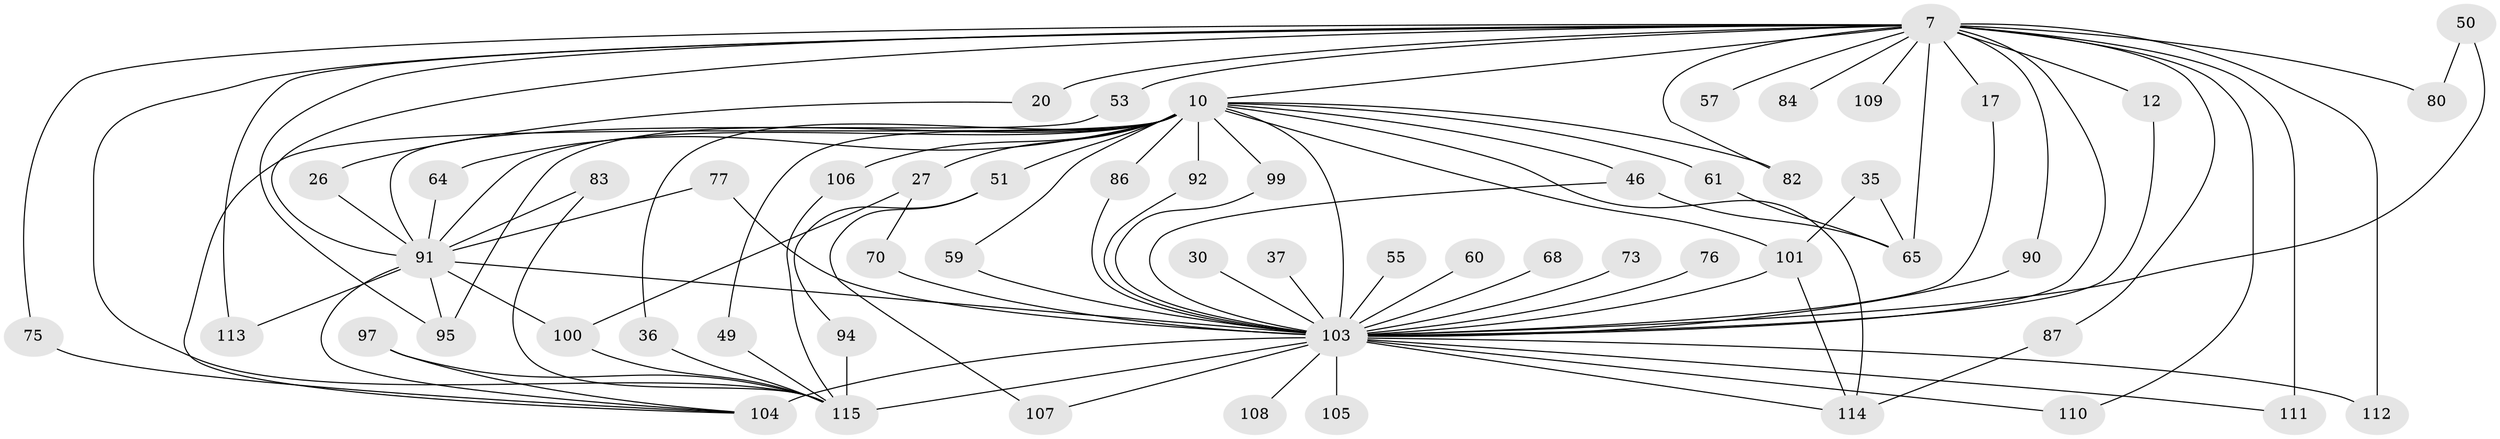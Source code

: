 // original degree distribution, {13: 0.008695652173913044, 23: 0.017391304347826087, 25: 0.017391304347826087, 22: 0.017391304347826087, 20: 0.008695652173913044, 37: 0.008695652173913044, 16: 0.008695652173913044, 7: 0.008695652173913044, 2: 0.6173913043478261, 4: 0.08695652173913043, 3: 0.14782608695652175, 15: 0.008695652173913044, 5: 0.02608695652173913, 8: 0.008695652173913044, 6: 0.008695652173913044}
// Generated by graph-tools (version 1.1) at 2025/46/03/09/25 04:46:13]
// undirected, 57 vertices, 100 edges
graph export_dot {
graph [start="1"]
  node [color=gray90,style=filled];
  7 [super="+5"];
  10 [super="+2"];
  12;
  17;
  20;
  26;
  27;
  30;
  35;
  36;
  37;
  46 [super="+22"];
  49;
  50;
  51 [super="+25"];
  53;
  55 [super="+47"];
  57;
  59;
  60;
  61;
  64;
  65 [super="+11+62"];
  68;
  70;
  73;
  75;
  76;
  77;
  80 [super="+44"];
  82;
  83;
  84;
  86;
  87;
  90 [super="+79"];
  91 [super="+74+29+66+41"];
  92 [super="+14"];
  94;
  95 [super="+16"];
  97;
  99;
  100 [super="+96"];
  101 [super="+28+48+52"];
  103 [super="+43+56+8+98"];
  104 [super="+32+45+71"];
  105;
  106 [super="+102+24+89"];
  107;
  108;
  109;
  110;
  111 [super="+67+93"];
  112 [super="+39+18"];
  113;
  114 [super="+72+85"];
  115 [super="+63+88+78+81"];
  7 -- 10 [weight=6];
  7 -- 53;
  7 -- 65 [weight=4];
  7 -- 75;
  7 -- 84 [weight=2];
  7 -- 87;
  7 -- 109 [weight=2];
  7 -- 111 [weight=3];
  7 -- 112 [weight=3];
  7 -- 95;
  7 -- 80 [weight=3];
  7 -- 12;
  7 -- 17;
  7 -- 82;
  7 -- 20 [weight=2];
  7 -- 91 [weight=9];
  7 -- 103 [weight=13];
  7 -- 110;
  7 -- 113;
  7 -- 57 [weight=2];
  7 -- 90;
  7 -- 115 [weight=2];
  10 -- 27 [weight=2];
  10 -- 36;
  10 -- 46;
  10 -- 51 [weight=3];
  10 -- 92 [weight=2];
  10 -- 95 [weight=2];
  10 -- 99;
  10 -- 114 [weight=3];
  10 -- 64;
  10 -- 82;
  10 -- 86;
  10 -- 106 [weight=3];
  10 -- 49;
  10 -- 59;
  10 -- 61;
  10 -- 103 [weight=6];
  10 -- 101;
  10 -- 91 [weight=4];
  10 -- 104;
  12 -- 103;
  17 -- 103;
  20 -- 26;
  26 -- 91;
  27 -- 70;
  27 -- 100;
  30 -- 103 [weight=2];
  35 -- 65;
  35 -- 101;
  36 -- 115;
  37 -- 103 [weight=2];
  46 -- 65;
  46 -- 103;
  49 -- 115;
  50 -- 80;
  50 -- 103;
  51 -- 94;
  51 -- 107;
  53 -- 91;
  55 -- 103 [weight=3];
  59 -- 103;
  60 -- 103 [weight=2];
  61 -- 65;
  64 -- 91;
  68 -- 103;
  70 -- 103;
  73 -- 103 [weight=2];
  75 -- 104;
  76 -- 103 [weight=2];
  77 -- 103;
  77 -- 91;
  83 -- 115;
  83 -- 91;
  86 -- 103;
  87 -- 114;
  90 -- 103 [weight=2];
  91 -- 103 [weight=12];
  91 -- 100;
  91 -- 95;
  91 -- 104;
  91 -- 113;
  92 -- 103;
  94 -- 115;
  97 -- 104;
  97 -- 115;
  99 -- 103;
  100 -- 115;
  101 -- 103 [weight=5];
  101 -- 114;
  103 -- 105 [weight=2];
  103 -- 107;
  103 -- 104 [weight=5];
  103 -- 108;
  103 -- 110;
  103 -- 111;
  103 -- 115 [weight=8];
  103 -- 112;
  103 -- 114;
  106 -- 115 [weight=2];
}
